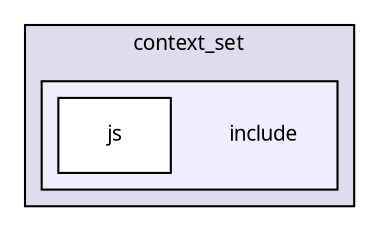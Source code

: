 digraph "packages/gui/packages/context_set/include/" {
  compound=true
  node [ fontsize="10", fontname="FreeSans.ttf"];
  edge [ labelfontsize="10", labelfontname="FreeSans.ttf"];
  subgraph clusterdir_198d97c8749811c84d471cce7b818c2f {
    graph [ bgcolor="#ddddee", pencolor="black", label="context_set" fontname="FreeSans.ttf", fontsize="10", URL="dir_198d97c8749811c84d471cce7b818c2f.html"]
  subgraph clusterdir_d47ac17564d9286ee1c56330ca06d4fe {
    graph [ bgcolor="#eeeeff", pencolor="black", label="" URL="dir_d47ac17564d9286ee1c56330ca06d4fe.html"];
    dir_d47ac17564d9286ee1c56330ca06d4fe [shape=plaintext label="include"];
    dir_33b6c18bb8c4877b044fdfd49ac73557 [shape=box label="js" color="black" fillcolor="white" style="filled" URL="dir_33b6c18bb8c4877b044fdfd49ac73557.html"];
  }
  }
}
